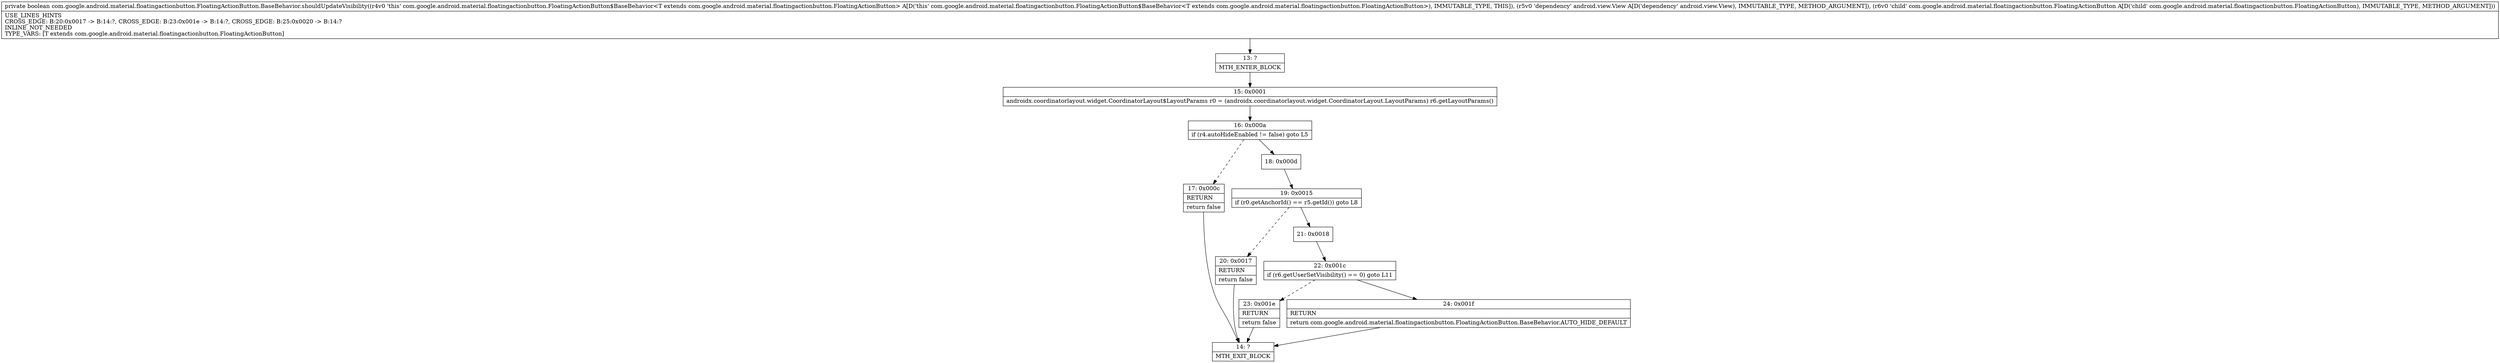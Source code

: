 digraph "CFG forcom.google.android.material.floatingactionbutton.FloatingActionButton.BaseBehavior.shouldUpdateVisibility(Landroid\/view\/View;Lcom\/google\/android\/material\/floatingactionbutton\/FloatingActionButton;)Z" {
Node_13 [shape=record,label="{13\:\ ?|MTH_ENTER_BLOCK\l}"];
Node_15 [shape=record,label="{15\:\ 0x0001|androidx.coordinatorlayout.widget.CoordinatorLayout$LayoutParams r0 = (androidx.coordinatorlayout.widget.CoordinatorLayout.LayoutParams) r6.getLayoutParams()\l}"];
Node_16 [shape=record,label="{16\:\ 0x000a|if (r4.autoHideEnabled != false) goto L5\l}"];
Node_17 [shape=record,label="{17\:\ 0x000c|RETURN\l|return false\l}"];
Node_14 [shape=record,label="{14\:\ ?|MTH_EXIT_BLOCK\l}"];
Node_18 [shape=record,label="{18\:\ 0x000d}"];
Node_19 [shape=record,label="{19\:\ 0x0015|if (r0.getAnchorId() == r5.getId()) goto L8\l}"];
Node_20 [shape=record,label="{20\:\ 0x0017|RETURN\l|return false\l}"];
Node_21 [shape=record,label="{21\:\ 0x0018}"];
Node_22 [shape=record,label="{22\:\ 0x001c|if (r6.getUserSetVisibility() == 0) goto L11\l}"];
Node_23 [shape=record,label="{23\:\ 0x001e|RETURN\l|return false\l}"];
Node_24 [shape=record,label="{24\:\ 0x001f|RETURN\l|return com.google.android.material.floatingactionbutton.FloatingActionButton.BaseBehavior.AUTO_HIDE_DEFAULT\l}"];
MethodNode[shape=record,label="{private boolean com.google.android.material.floatingactionbutton.FloatingActionButton.BaseBehavior.shouldUpdateVisibility((r4v0 'this' com.google.android.material.floatingactionbutton.FloatingActionButton$BaseBehavior\<T extends com.google.android.material.floatingactionbutton.FloatingActionButton\> A[D('this' com.google.android.material.floatingactionbutton.FloatingActionButton$BaseBehavior\<T extends com.google.android.material.floatingactionbutton.FloatingActionButton\>), IMMUTABLE_TYPE, THIS]), (r5v0 'dependency' android.view.View A[D('dependency' android.view.View), IMMUTABLE_TYPE, METHOD_ARGUMENT]), (r6v0 'child' com.google.android.material.floatingactionbutton.FloatingActionButton A[D('child' com.google.android.material.floatingactionbutton.FloatingActionButton), IMMUTABLE_TYPE, METHOD_ARGUMENT]))  | USE_LINES_HINTS\lCROSS_EDGE: B:20:0x0017 \-\> B:14:?, CROSS_EDGE: B:23:0x001e \-\> B:14:?, CROSS_EDGE: B:25:0x0020 \-\> B:14:?\lINLINE_NOT_NEEDED\lTYPE_VARS: [T extends com.google.android.material.floatingactionbutton.FloatingActionButton]\l}"];
MethodNode -> Node_13;Node_13 -> Node_15;
Node_15 -> Node_16;
Node_16 -> Node_17[style=dashed];
Node_16 -> Node_18;
Node_17 -> Node_14;
Node_18 -> Node_19;
Node_19 -> Node_20[style=dashed];
Node_19 -> Node_21;
Node_20 -> Node_14;
Node_21 -> Node_22;
Node_22 -> Node_23[style=dashed];
Node_22 -> Node_24;
Node_23 -> Node_14;
Node_24 -> Node_14;
}


